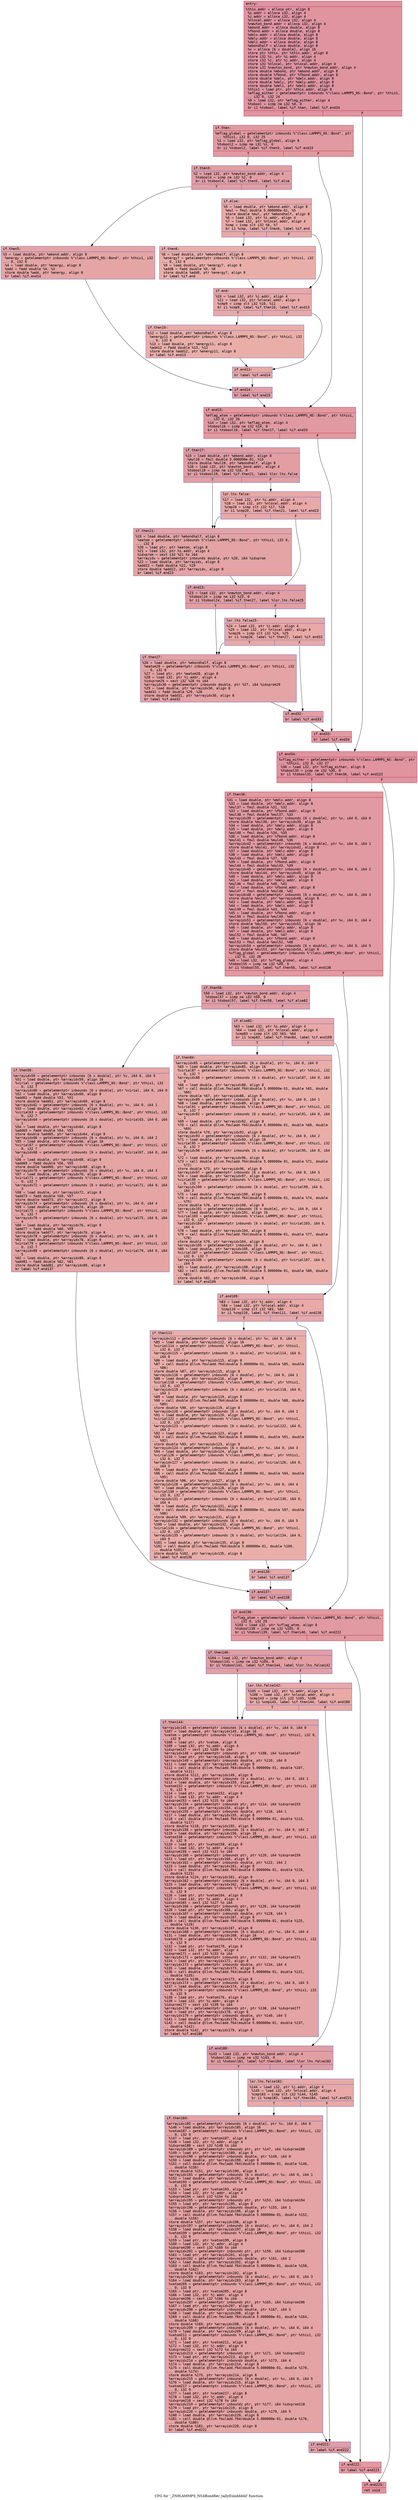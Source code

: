 digraph "CFG for '_ZN9LAMMPS_NS4Bond8ev_tallyEiiiiddddd' function" {
	label="CFG for '_ZN9LAMMPS_NS4Bond8ev_tallyEiiiiddddd' function";

	Node0x55ba6328a9c0 [shape=record,color="#b70d28ff", style=filled, fillcolor="#b70d2870" fontname="Courier",label="{entry:\l|  %this.addr = alloca ptr, align 8\l  %i.addr = alloca i32, align 4\l  %j.addr = alloca i32, align 4\l  %nlocal.addr = alloca i32, align 4\l  %newton_bond.addr = alloca i32, align 4\l  %ebond.addr = alloca double, align 8\l  %fbond.addr = alloca double, align 8\l  %delx.addr = alloca double, align 8\l  %dely.addr = alloca double, align 8\l  %delz.addr = alloca double, align 8\l  %ebondhalf = alloca double, align 8\l  %v = alloca [6 x double], align 16\l  store ptr %this, ptr %this.addr, align 8\l  store i32 %i, ptr %i.addr, align 4\l  store i32 %j, ptr %j.addr, align 4\l  store i32 %nlocal, ptr %nlocal.addr, align 4\l  store i32 %newton_bond, ptr %newton_bond.addr, align 4\l  store double %ebond, ptr %ebond.addr, align 8\l  store double %fbond, ptr %fbond.addr, align 8\l  store double %delx, ptr %delx.addr, align 8\l  store double %dely, ptr %dely.addr, align 8\l  store double %delz, ptr %delz.addr, align 8\l  %this1 = load ptr, ptr %this.addr, align 8\l  %eflag_either = getelementptr inbounds %\"class.LAMMPS_NS::Bond\", ptr %this1,\l... i32 0, i32 24\l  %0 = load i32, ptr %eflag_either, align 4\l  %tobool = icmp ne i32 %0, 0\l  br i1 %tobool, label %if.then, label %if.end34\l|{<s0>T|<s1>F}}"];
	Node0x55ba6328a9c0:s0 -> Node0x55ba6328bf80[tooltip="entry -> if.then\nProbability 62.50%" ];
	Node0x55ba6328a9c0:s1 -> Node0x55ba6328bff0[tooltip="entry -> if.end34\nProbability 37.50%" ];
	Node0x55ba6328bf80 [shape=record,color="#b70d28ff", style=filled, fillcolor="#bb1b2c70" fontname="Courier",label="{if.then:\l|  %eflag_global = getelementptr inbounds %\"class.LAMMPS_NS::Bond\", ptr\l... %this1, i32 0, i32 25\l  %1 = load i32, ptr %eflag_global, align 8\l  %tobool2 = icmp ne i32 %1, 0\l  br i1 %tobool2, label %if.then3, label %if.end15\l|{<s0>T|<s1>F}}"];
	Node0x55ba6328bf80:s0 -> Node0x55ba6328c250[tooltip="if.then -> if.then3\nProbability 62.50%" ];
	Node0x55ba6328bf80:s1 -> Node0x55ba6328c2d0[tooltip="if.then -> if.end15\nProbability 37.50%" ];
	Node0x55ba6328c250 [shape=record,color="#3d50c3ff", style=filled, fillcolor="#be242e70" fontname="Courier",label="{if.then3:\l|  %2 = load i32, ptr %newton_bond.addr, align 4\l  %tobool4 = icmp ne i32 %2, 0\l  br i1 %tobool4, label %if.then5, label %if.else\l|{<s0>T|<s1>F}}"];
	Node0x55ba6328c250:s0 -> Node0x55ba6328c590[tooltip="if.then3 -> if.then5\nProbability 62.50%" ];
	Node0x55ba6328c250:s1 -> Node0x55ba6328c5e0[tooltip="if.then3 -> if.else\nProbability 37.50%" ];
	Node0x55ba6328c590 [shape=record,color="#3d50c3ff", style=filled, fillcolor="#c5333470" fontname="Courier",label="{if.then5:\l|  %3 = load double, ptr %ebond.addr, align 8\l  %energy = getelementptr inbounds %\"class.LAMMPS_NS::Bond\", ptr %this1, i32\l... 0, i32 6\l  %4 = load double, ptr %energy, align 8\l  %add = fadd double %4, %3\l  store double %add, ptr %energy, align 8\l  br label %if.end14\l}"];
	Node0x55ba6328c590 -> Node0x55ba6328ca30[tooltip="if.then5 -> if.end14\nProbability 100.00%" ];
	Node0x55ba6328c5e0 [shape=record,color="#3d50c3ff", style=filled, fillcolor="#ca3b3770" fontname="Courier",label="{if.else:\l|  %5 = load double, ptr %ebond.addr, align 8\l  %mul = fmul double 5.000000e-01, %5\l  store double %mul, ptr %ebondhalf, align 8\l  %6 = load i32, ptr %i.addr, align 4\l  %7 = load i32, ptr %nlocal.addr, align 4\l  %cmp = icmp slt i32 %6, %7\l  br i1 %cmp, label %if.then6, label %if.end\l|{<s0>T|<s1>F}}"];
	Node0x55ba6328c5e0:s0 -> Node0x55ba6328ce70[tooltip="if.else -> if.then6\nProbability 50.00%" ];
	Node0x55ba6328c5e0:s1 -> Node0x55ba6328cef0[tooltip="if.else -> if.end\nProbability 50.00%" ];
	Node0x55ba6328ce70 [shape=record,color="#3d50c3ff", style=filled, fillcolor="#d0473d70" fontname="Courier",label="{if.then6:\l|  %8 = load double, ptr %ebondhalf, align 8\l  %energy7 = getelementptr inbounds %\"class.LAMMPS_NS::Bond\", ptr %this1, i32\l... 0, i32 6\l  %9 = load double, ptr %energy7, align 8\l  %add8 = fadd double %9, %8\l  store double %add8, ptr %energy7, align 8\l  br label %if.end\l}"];
	Node0x55ba6328ce70 -> Node0x55ba6328cef0[tooltip="if.then6 -> if.end\nProbability 100.00%" ];
	Node0x55ba6328cef0 [shape=record,color="#3d50c3ff", style=filled, fillcolor="#ca3b3770" fontname="Courier",label="{if.end:\l|  %10 = load i32, ptr %j.addr, align 4\l  %11 = load i32, ptr %nlocal.addr, align 4\l  %cmp9 = icmp slt i32 %10, %11\l  br i1 %cmp9, label %if.then10, label %if.end13\l|{<s0>T|<s1>F}}"];
	Node0x55ba6328cef0:s0 -> Node0x55ba6328d5c0[tooltip="if.end -> if.then10\nProbability 50.00%" ];
	Node0x55ba6328cef0:s1 -> Node0x55ba6328d640[tooltip="if.end -> if.end13\nProbability 50.00%" ];
	Node0x55ba6328d5c0 [shape=record,color="#3d50c3ff", style=filled, fillcolor="#d0473d70" fontname="Courier",label="{if.then10:\l|  %12 = load double, ptr %ebondhalf, align 8\l  %energy11 = getelementptr inbounds %\"class.LAMMPS_NS::Bond\", ptr %this1, i32\l... 0, i32 6\l  %13 = load double, ptr %energy11, align 8\l  %add12 = fadd double %13, %12\l  store double %add12, ptr %energy11, align 8\l  br label %if.end13\l}"];
	Node0x55ba6328d5c0 -> Node0x55ba6328d640[tooltip="if.then10 -> if.end13\nProbability 100.00%" ];
	Node0x55ba6328d640 [shape=record,color="#3d50c3ff", style=filled, fillcolor="#ca3b3770" fontname="Courier",label="{if.end13:\l|  br label %if.end14\l}"];
	Node0x55ba6328d640 -> Node0x55ba6328ca30[tooltip="if.end13 -> if.end14\nProbability 100.00%" ];
	Node0x55ba6328ca30 [shape=record,color="#3d50c3ff", style=filled, fillcolor="#be242e70" fontname="Courier",label="{if.end14:\l|  br label %if.end15\l}"];
	Node0x55ba6328ca30 -> Node0x55ba6328c2d0[tooltip="if.end14 -> if.end15\nProbability 100.00%" ];
	Node0x55ba6328c2d0 [shape=record,color="#b70d28ff", style=filled, fillcolor="#bb1b2c70" fontname="Courier",label="{if.end15:\l|  %eflag_atom = getelementptr inbounds %\"class.LAMMPS_NS::Bond\", ptr %this1,\l... i32 0, i32 26\l  %14 = load i32, ptr %eflag_atom, align 4\l  %tobool16 = icmp ne i32 %14, 0\l  br i1 %tobool16, label %if.then17, label %if.end33\l|{<s0>T|<s1>F}}"];
	Node0x55ba6328c2d0:s0 -> Node0x55ba6328e450[tooltip="if.end15 -> if.then17\nProbability 62.50%" ];
	Node0x55ba6328c2d0:s1 -> Node0x55ba6328e4d0[tooltip="if.end15 -> if.end33\nProbability 37.50%" ];
	Node0x55ba6328e450 [shape=record,color="#3d50c3ff", style=filled, fillcolor="#be242e70" fontname="Courier",label="{if.then17:\l|  %15 = load double, ptr %ebond.addr, align 8\l  %mul18 = fmul double 5.000000e-01, %15\l  store double %mul18, ptr %ebondhalf, align 8\l  %16 = load i32, ptr %newton_bond.addr, align 4\l  %tobool19 = icmp ne i32 %16, 0\l  br i1 %tobool19, label %if.then21, label %lor.lhs.false\l|{<s0>T|<s1>F}}"];
	Node0x55ba6328e450:s0 -> Node0x55ba6328e940[tooltip="if.then17 -> if.then21\nProbability 62.50%" ];
	Node0x55ba6328e450:s1 -> Node0x55ba6328e990[tooltip="if.then17 -> lor.lhs.false\nProbability 37.50%" ];
	Node0x55ba6328e990 [shape=record,color="#3d50c3ff", style=filled, fillcolor="#ca3b3770" fontname="Courier",label="{lor.lhs.false:\l|  %17 = load i32, ptr %i.addr, align 4\l  %18 = load i32, ptr %nlocal.addr, align 4\l  %cmp20 = icmp slt i32 %17, %18\l  br i1 %cmp20, label %if.then21, label %if.end23\l|{<s0>T|<s1>F}}"];
	Node0x55ba6328e990:s0 -> Node0x55ba6328e940[tooltip="lor.lhs.false -> if.then21\nProbability 50.00%" ];
	Node0x55ba6328e990:s1 -> Node0x55ba6328ec70[tooltip="lor.lhs.false -> if.end23\nProbability 50.00%" ];
	Node0x55ba6328e940 [shape=record,color="#3d50c3ff", style=filled, fillcolor="#c32e3170" fontname="Courier",label="{if.then21:\l|  %19 = load double, ptr %ebondhalf, align 8\l  %eatom = getelementptr inbounds %\"class.LAMMPS_NS::Bond\", ptr %this1, i32 0,\l... i32 8\l  %20 = load ptr, ptr %eatom, align 8\l  %21 = load i32, ptr %i.addr, align 4\l  %idxprom = sext i32 %21 to i64\l  %arrayidx = getelementptr inbounds double, ptr %20, i64 %idxprom\l  %22 = load double, ptr %arrayidx, align 8\l  %add22 = fadd double %22, %19\l  store double %add22, ptr %arrayidx, align 8\l  br label %if.end23\l}"];
	Node0x55ba6328e940 -> Node0x55ba6328ec70[tooltip="if.then21 -> if.end23\nProbability 100.00%" ];
	Node0x55ba6328ec70 [shape=record,color="#3d50c3ff", style=filled, fillcolor="#be242e70" fontname="Courier",label="{if.end23:\l|  %23 = load i32, ptr %newton_bond.addr, align 4\l  %tobool24 = icmp ne i32 %23, 0\l  br i1 %tobool24, label %if.then27, label %lor.lhs.false25\l|{<s0>T|<s1>F}}"];
	Node0x55ba6328ec70:s0 -> Node0x55ba6328f510[tooltip="if.end23 -> if.then27\nProbability 62.50%" ];
	Node0x55ba6328ec70:s1 -> Node0x55ba6328f560[tooltip="if.end23 -> lor.lhs.false25\nProbability 37.50%" ];
	Node0x55ba6328f560 [shape=record,color="#3d50c3ff", style=filled, fillcolor="#ca3b3770" fontname="Courier",label="{lor.lhs.false25:\l|  %24 = load i32, ptr %j.addr, align 4\l  %25 = load i32, ptr %nlocal.addr, align 4\l  %cmp26 = icmp slt i32 %24, %25\l  br i1 %cmp26, label %if.then27, label %if.end32\l|{<s0>T|<s1>F}}"];
	Node0x55ba6328f560:s0 -> Node0x55ba6328f510[tooltip="lor.lhs.false25 -> if.then27\nProbability 50.00%" ];
	Node0x55ba6328f560:s1 -> Node0x55ba6328f870[tooltip="lor.lhs.false25 -> if.end32\nProbability 50.00%" ];
	Node0x55ba6328f510 [shape=record,color="#3d50c3ff", style=filled, fillcolor="#c32e3170" fontname="Courier",label="{if.then27:\l|  %26 = load double, ptr %ebondhalf, align 8\l  %eatom28 = getelementptr inbounds %\"class.LAMMPS_NS::Bond\", ptr %this1, i32\l... 0, i32 8\l  %27 = load ptr, ptr %eatom28, align 8\l  %28 = load i32, ptr %j.addr, align 4\l  %idxprom29 = sext i32 %28 to i64\l  %arrayidx30 = getelementptr inbounds double, ptr %27, i64 %idxprom29\l  %29 = load double, ptr %arrayidx30, align 8\l  %add31 = fadd double %29, %26\l  store double %add31, ptr %arrayidx30, align 8\l  br label %if.end32\l}"];
	Node0x55ba6328f510 -> Node0x55ba6328f870[tooltip="if.then27 -> if.end32\nProbability 100.00%" ];
	Node0x55ba6328f870 [shape=record,color="#3d50c3ff", style=filled, fillcolor="#be242e70" fontname="Courier",label="{if.end32:\l|  br label %if.end33\l}"];
	Node0x55ba6328f870 -> Node0x55ba6328e4d0[tooltip="if.end32 -> if.end33\nProbability 100.00%" ];
	Node0x55ba6328e4d0 [shape=record,color="#b70d28ff", style=filled, fillcolor="#bb1b2c70" fontname="Courier",label="{if.end33:\l|  br label %if.end34\l}"];
	Node0x55ba6328e4d0 -> Node0x55ba6328bff0[tooltip="if.end33 -> if.end34\nProbability 100.00%" ];
	Node0x55ba6328bff0 [shape=record,color="#b70d28ff", style=filled, fillcolor="#b70d2870" fontname="Courier",label="{if.end34:\l|  %vflag_either = getelementptr inbounds %\"class.LAMMPS_NS::Bond\", ptr\l... %this1, i32 0, i32 27\l  %30 = load i32, ptr %vflag_either, align 8\l  %tobool35 = icmp ne i32 %30, 0\l  br i1 %tobool35, label %if.then36, label %if.end223\l|{<s0>T|<s1>F}}"];
	Node0x55ba6328bff0:s0 -> Node0x55ba63290290[tooltip="if.end34 -> if.then36\nProbability 62.50%" ];
	Node0x55ba6328bff0:s1 -> Node0x55ba63290310[tooltip="if.end34 -> if.end223\nProbability 37.50%" ];
	Node0x55ba63290290 [shape=record,color="#b70d28ff", style=filled, fillcolor="#bb1b2c70" fontname="Courier",label="{if.then36:\l|  %31 = load double, ptr %delx.addr, align 8\l  %32 = load double, ptr %delx.addr, align 8\l  %mul37 = fmul double %31, %32\l  %33 = load double, ptr %fbond.addr, align 8\l  %mul38 = fmul double %mul37, %33\l  %arrayidx39 = getelementptr inbounds [6 x double], ptr %v, i64 0, i64 0\l  store double %mul38, ptr %arrayidx39, align 16\l  %34 = load double, ptr %dely.addr, align 8\l  %35 = load double, ptr %dely.addr, align 8\l  %mul40 = fmul double %34, %35\l  %36 = load double, ptr %fbond.addr, align 8\l  %mul41 = fmul double %mul40, %36\l  %arrayidx42 = getelementptr inbounds [6 x double], ptr %v, i64 0, i64 1\l  store double %mul41, ptr %arrayidx42, align 8\l  %37 = load double, ptr %delz.addr, align 8\l  %38 = load double, ptr %delz.addr, align 8\l  %mul43 = fmul double %37, %38\l  %39 = load double, ptr %fbond.addr, align 8\l  %mul44 = fmul double %mul43, %39\l  %arrayidx45 = getelementptr inbounds [6 x double], ptr %v, i64 0, i64 2\l  store double %mul44, ptr %arrayidx45, align 16\l  %40 = load double, ptr %delx.addr, align 8\l  %41 = load double, ptr %dely.addr, align 8\l  %mul46 = fmul double %40, %41\l  %42 = load double, ptr %fbond.addr, align 8\l  %mul47 = fmul double %mul46, %42\l  %arrayidx48 = getelementptr inbounds [6 x double], ptr %v, i64 0, i64 3\l  store double %mul47, ptr %arrayidx48, align 8\l  %43 = load double, ptr %delx.addr, align 8\l  %44 = load double, ptr %delz.addr, align 8\l  %mul49 = fmul double %43, %44\l  %45 = load double, ptr %fbond.addr, align 8\l  %mul50 = fmul double %mul49, %45\l  %arrayidx51 = getelementptr inbounds [6 x double], ptr %v, i64 0, i64 4\l  store double %mul50, ptr %arrayidx51, align 16\l  %46 = load double, ptr %dely.addr, align 8\l  %47 = load double, ptr %delz.addr, align 8\l  %mul52 = fmul double %46, %47\l  %48 = load double, ptr %fbond.addr, align 8\l  %mul53 = fmul double %mul52, %48\l  %arrayidx54 = getelementptr inbounds [6 x double], ptr %v, i64 0, i64 5\l  store double %mul53, ptr %arrayidx54, align 8\l  %vflag_global = getelementptr inbounds %\"class.LAMMPS_NS::Bond\", ptr %this1,\l... i32 0, i32 28\l  %49 = load i32, ptr %vflag_global, align 4\l  %tobool55 = icmp ne i32 %49, 0\l  br i1 %tobool55, label %if.then56, label %if.end138\l|{<s0>T|<s1>F}}"];
	Node0x55ba63290290:s0 -> Node0x55ba63292920[tooltip="if.then36 -> if.then56\nProbability 62.50%" ];
	Node0x55ba63290290:s1 -> Node0x55ba6328da10[tooltip="if.then36 -> if.end138\nProbability 37.50%" ];
	Node0x55ba63292920 [shape=record,color="#3d50c3ff", style=filled, fillcolor="#be242e70" fontname="Courier",label="{if.then56:\l|  %50 = load i32, ptr %newton_bond.addr, align 4\l  %tobool57 = icmp ne i32 %50, 0\l  br i1 %tobool57, label %if.then58, label %if.else82\l|{<s0>T|<s1>F}}"];
	Node0x55ba63292920:s0 -> Node0x55ba6328dcb0[tooltip="if.then56 -> if.then58\nProbability 62.50%" ];
	Node0x55ba63292920:s1 -> Node0x55ba6328dd00[tooltip="if.then56 -> if.else82\nProbability 37.50%" ];
	Node0x55ba6328dcb0 [shape=record,color="#3d50c3ff", style=filled, fillcolor="#c5333470" fontname="Courier",label="{if.then58:\l|  %arrayidx59 = getelementptr inbounds [6 x double], ptr %v, i64 0, i64 0\l  %51 = load double, ptr %arrayidx59, align 16\l  %virial = getelementptr inbounds %\"class.LAMMPS_NS::Bond\", ptr %this1, i32\l... 0, i32 7\l  %arrayidx60 = getelementptr inbounds [6 x double], ptr %virial, i64 0, i64 0\l  %52 = load double, ptr %arrayidx60, align 8\l  %add61 = fadd double %52, %51\l  store double %add61, ptr %arrayidx60, align 8\l  %arrayidx62 = getelementptr inbounds [6 x double], ptr %v, i64 0, i64 1\l  %53 = load double, ptr %arrayidx62, align 8\l  %virial63 = getelementptr inbounds %\"class.LAMMPS_NS::Bond\", ptr %this1, i32\l... 0, i32 7\l  %arrayidx64 = getelementptr inbounds [6 x double], ptr %virial63, i64 0, i64\l... 1\l  %54 = load double, ptr %arrayidx64, align 8\l  %add65 = fadd double %54, %53\l  store double %add65, ptr %arrayidx64, align 8\l  %arrayidx66 = getelementptr inbounds [6 x double], ptr %v, i64 0, i64 2\l  %55 = load double, ptr %arrayidx66, align 16\l  %virial67 = getelementptr inbounds %\"class.LAMMPS_NS::Bond\", ptr %this1, i32\l... 0, i32 7\l  %arrayidx68 = getelementptr inbounds [6 x double], ptr %virial67, i64 0, i64\l... 2\l  %56 = load double, ptr %arrayidx68, align 8\l  %add69 = fadd double %56, %55\l  store double %add69, ptr %arrayidx68, align 8\l  %arrayidx70 = getelementptr inbounds [6 x double], ptr %v, i64 0, i64 3\l  %57 = load double, ptr %arrayidx70, align 8\l  %virial71 = getelementptr inbounds %\"class.LAMMPS_NS::Bond\", ptr %this1, i32\l... 0, i32 7\l  %arrayidx72 = getelementptr inbounds [6 x double], ptr %virial71, i64 0, i64\l... 3\l  %58 = load double, ptr %arrayidx72, align 8\l  %add73 = fadd double %58, %57\l  store double %add73, ptr %arrayidx72, align 8\l  %arrayidx74 = getelementptr inbounds [6 x double], ptr %v, i64 0, i64 4\l  %59 = load double, ptr %arrayidx74, align 16\l  %virial75 = getelementptr inbounds %\"class.LAMMPS_NS::Bond\", ptr %this1, i32\l... 0, i32 7\l  %arrayidx76 = getelementptr inbounds [6 x double], ptr %virial75, i64 0, i64\l... 4\l  %60 = load double, ptr %arrayidx76, align 8\l  %add77 = fadd double %60, %59\l  store double %add77, ptr %arrayidx76, align 8\l  %arrayidx78 = getelementptr inbounds [6 x double], ptr %v, i64 0, i64 5\l  %61 = load double, ptr %arrayidx78, align 8\l  %virial79 = getelementptr inbounds %\"class.LAMMPS_NS::Bond\", ptr %this1, i32\l... 0, i32 7\l  %arrayidx80 = getelementptr inbounds [6 x double], ptr %virial79, i64 0, i64\l... 5\l  %62 = load double, ptr %arrayidx80, align 8\l  %add81 = fadd double %62, %61\l  store double %add81, ptr %arrayidx80, align 8\l  br label %if.end137\l}"];
	Node0x55ba6328dcb0 -> Node0x55ba63295270[tooltip="if.then58 -> if.end137\nProbability 100.00%" ];
	Node0x55ba6328dd00 [shape=record,color="#3d50c3ff", style=filled, fillcolor="#ca3b3770" fontname="Courier",label="{if.else82:\l|  %63 = load i32, ptr %i.addr, align 4\l  %64 = load i32, ptr %nlocal.addr, align 4\l  %cmp83 = icmp slt i32 %63, %64\l  br i1 %cmp83, label %if.then84, label %if.end109\l|{<s0>T|<s1>F}}"];
	Node0x55ba6328dd00:s0 -> Node0x55ba63295510[tooltip="if.else82 -> if.then84\nProbability 50.00%" ];
	Node0x55ba6328dd00:s1 -> Node0x55ba63295590[tooltip="if.else82 -> if.end109\nProbability 50.00%" ];
	Node0x55ba63295510 [shape=record,color="#3d50c3ff", style=filled, fillcolor="#d0473d70" fontname="Courier",label="{if.then84:\l|  %arrayidx85 = getelementptr inbounds [6 x double], ptr %v, i64 0, i64 0\l  %65 = load double, ptr %arrayidx85, align 16\l  %virial87 = getelementptr inbounds %\"class.LAMMPS_NS::Bond\", ptr %this1, i32\l... 0, i32 7\l  %arrayidx88 = getelementptr inbounds [6 x double], ptr %virial87, i64 0, i64\l... 0\l  %66 = load double, ptr %arrayidx88, align 8\l  %67 = call double @llvm.fmuladd.f64(double 5.000000e-01, double %65, double\l... %66)\l  store double %67, ptr %arrayidx88, align 8\l  %arrayidx89 = getelementptr inbounds [6 x double], ptr %v, i64 0, i64 1\l  %68 = load double, ptr %arrayidx89, align 8\l  %virial91 = getelementptr inbounds %\"class.LAMMPS_NS::Bond\", ptr %this1, i32\l... 0, i32 7\l  %arrayidx92 = getelementptr inbounds [6 x double], ptr %virial91, i64 0, i64\l... 1\l  %69 = load double, ptr %arrayidx92, align 8\l  %70 = call double @llvm.fmuladd.f64(double 5.000000e-01, double %68, double\l... %69)\l  store double %70, ptr %arrayidx92, align 8\l  %arrayidx93 = getelementptr inbounds [6 x double], ptr %v, i64 0, i64 2\l  %71 = load double, ptr %arrayidx93, align 16\l  %virial95 = getelementptr inbounds %\"class.LAMMPS_NS::Bond\", ptr %this1, i32\l... 0, i32 7\l  %arrayidx96 = getelementptr inbounds [6 x double], ptr %virial95, i64 0, i64\l... 2\l  %72 = load double, ptr %arrayidx96, align 8\l  %73 = call double @llvm.fmuladd.f64(double 5.000000e-01, double %71, double\l... %72)\l  store double %73, ptr %arrayidx96, align 8\l  %arrayidx97 = getelementptr inbounds [6 x double], ptr %v, i64 0, i64 3\l  %74 = load double, ptr %arrayidx97, align 8\l  %virial99 = getelementptr inbounds %\"class.LAMMPS_NS::Bond\", ptr %this1, i32\l... 0, i32 7\l  %arrayidx100 = getelementptr inbounds [6 x double], ptr %virial99, i64 0,\l... i64 3\l  %75 = load double, ptr %arrayidx100, align 8\l  %76 = call double @llvm.fmuladd.f64(double 5.000000e-01, double %74, double\l... %75)\l  store double %76, ptr %arrayidx100, align 8\l  %arrayidx101 = getelementptr inbounds [6 x double], ptr %v, i64 0, i64 4\l  %77 = load double, ptr %arrayidx101, align 16\l  %virial103 = getelementptr inbounds %\"class.LAMMPS_NS::Bond\", ptr %this1,\l... i32 0, i32 7\l  %arrayidx104 = getelementptr inbounds [6 x double], ptr %virial103, i64 0,\l... i64 4\l  %78 = load double, ptr %arrayidx104, align 8\l  %79 = call double @llvm.fmuladd.f64(double 5.000000e-01, double %77, double\l... %78)\l  store double %79, ptr %arrayidx104, align 8\l  %arrayidx105 = getelementptr inbounds [6 x double], ptr %v, i64 0, i64 5\l  %80 = load double, ptr %arrayidx105, align 8\l  %virial107 = getelementptr inbounds %\"class.LAMMPS_NS::Bond\", ptr %this1,\l... i32 0, i32 7\l  %arrayidx108 = getelementptr inbounds [6 x double], ptr %virial107, i64 0,\l... i64 5\l  %81 = load double, ptr %arrayidx108, align 8\l  %82 = call double @llvm.fmuladd.f64(double 5.000000e-01, double %80, double\l... %81)\l  store double %82, ptr %arrayidx108, align 8\l  br label %if.end109\l}"];
	Node0x55ba63295510 -> Node0x55ba63295590[tooltip="if.then84 -> if.end109\nProbability 100.00%" ];
	Node0x55ba63295590 [shape=record,color="#3d50c3ff", style=filled, fillcolor="#ca3b3770" fontname="Courier",label="{if.end109:\l|  %83 = load i32, ptr %j.addr, align 4\l  %84 = load i32, ptr %nlocal.addr, align 4\l  %cmp110 = icmp slt i32 %83, %84\l  br i1 %cmp110, label %if.then111, label %if.end136\l|{<s0>T|<s1>F}}"];
	Node0x55ba63295590:s0 -> Node0x55ba63297680[tooltip="if.end109 -> if.then111\nProbability 50.00%" ];
	Node0x55ba63295590:s1 -> Node0x55ba632976d0[tooltip="if.end109 -> if.end136\nProbability 50.00%" ];
	Node0x55ba63297680 [shape=record,color="#3d50c3ff", style=filled, fillcolor="#d0473d70" fontname="Courier",label="{if.then111:\l|  %arrayidx112 = getelementptr inbounds [6 x double], ptr %v, i64 0, i64 0\l  %85 = load double, ptr %arrayidx112, align 16\l  %virial114 = getelementptr inbounds %\"class.LAMMPS_NS::Bond\", ptr %this1,\l... i32 0, i32 7\l  %arrayidx115 = getelementptr inbounds [6 x double], ptr %virial114, i64 0,\l... i64 0\l  %86 = load double, ptr %arrayidx115, align 8\l  %87 = call double @llvm.fmuladd.f64(double 5.000000e-01, double %85, double\l... %86)\l  store double %87, ptr %arrayidx115, align 8\l  %arrayidx116 = getelementptr inbounds [6 x double], ptr %v, i64 0, i64 1\l  %88 = load double, ptr %arrayidx116, align 8\l  %virial118 = getelementptr inbounds %\"class.LAMMPS_NS::Bond\", ptr %this1,\l... i32 0, i32 7\l  %arrayidx119 = getelementptr inbounds [6 x double], ptr %virial118, i64 0,\l... i64 1\l  %89 = load double, ptr %arrayidx119, align 8\l  %90 = call double @llvm.fmuladd.f64(double 5.000000e-01, double %88, double\l... %89)\l  store double %90, ptr %arrayidx119, align 8\l  %arrayidx120 = getelementptr inbounds [6 x double], ptr %v, i64 0, i64 2\l  %91 = load double, ptr %arrayidx120, align 16\l  %virial122 = getelementptr inbounds %\"class.LAMMPS_NS::Bond\", ptr %this1,\l... i32 0, i32 7\l  %arrayidx123 = getelementptr inbounds [6 x double], ptr %virial122, i64 0,\l... i64 2\l  %92 = load double, ptr %arrayidx123, align 8\l  %93 = call double @llvm.fmuladd.f64(double 5.000000e-01, double %91, double\l... %92)\l  store double %93, ptr %arrayidx123, align 8\l  %arrayidx124 = getelementptr inbounds [6 x double], ptr %v, i64 0, i64 3\l  %94 = load double, ptr %arrayidx124, align 8\l  %virial126 = getelementptr inbounds %\"class.LAMMPS_NS::Bond\", ptr %this1,\l... i32 0, i32 7\l  %arrayidx127 = getelementptr inbounds [6 x double], ptr %virial126, i64 0,\l... i64 3\l  %95 = load double, ptr %arrayidx127, align 8\l  %96 = call double @llvm.fmuladd.f64(double 5.000000e-01, double %94, double\l... %95)\l  store double %96, ptr %arrayidx127, align 8\l  %arrayidx128 = getelementptr inbounds [6 x double], ptr %v, i64 0, i64 4\l  %97 = load double, ptr %arrayidx128, align 16\l  %virial130 = getelementptr inbounds %\"class.LAMMPS_NS::Bond\", ptr %this1,\l... i32 0, i32 7\l  %arrayidx131 = getelementptr inbounds [6 x double], ptr %virial130, i64 0,\l... i64 4\l  %98 = load double, ptr %arrayidx131, align 8\l  %99 = call double @llvm.fmuladd.f64(double 5.000000e-01, double %97, double\l... %98)\l  store double %99, ptr %arrayidx131, align 8\l  %arrayidx132 = getelementptr inbounds [6 x double], ptr %v, i64 0, i64 5\l  %100 = load double, ptr %arrayidx132, align 8\l  %virial134 = getelementptr inbounds %\"class.LAMMPS_NS::Bond\", ptr %this1,\l... i32 0, i32 7\l  %arrayidx135 = getelementptr inbounds [6 x double], ptr %virial134, i64 0,\l... i64 5\l  %101 = load double, ptr %arrayidx135, align 8\l  %102 = call double @llvm.fmuladd.f64(double 5.000000e-01, double %100,\l... double %101)\l  store double %102, ptr %arrayidx135, align 8\l  br label %if.end136\l}"];
	Node0x55ba63297680 -> Node0x55ba632976d0[tooltip="if.then111 -> if.end136\nProbability 100.00%" ];
	Node0x55ba632976d0 [shape=record,color="#3d50c3ff", style=filled, fillcolor="#ca3b3770" fontname="Courier",label="{if.end136:\l|  br label %if.end137\l}"];
	Node0x55ba632976d0 -> Node0x55ba63295270[tooltip="if.end136 -> if.end137\nProbability 100.00%" ];
	Node0x55ba63295270 [shape=record,color="#3d50c3ff", style=filled, fillcolor="#be242e70" fontname="Courier",label="{if.end137:\l|  br label %if.end138\l}"];
	Node0x55ba63295270 -> Node0x55ba6328da10[tooltip="if.end137 -> if.end138\nProbability 100.00%" ];
	Node0x55ba6328da10 [shape=record,color="#b70d28ff", style=filled, fillcolor="#bb1b2c70" fontname="Courier",label="{if.end138:\l|  %vflag_atom = getelementptr inbounds %\"class.LAMMPS_NS::Bond\", ptr %this1,\l... i32 0, i32 29\l  %103 = load i32, ptr %vflag_atom, align 8\l  %tobool139 = icmp ne i32 %103, 0\l  br i1 %tobool139, label %if.then140, label %if.end222\l|{<s0>T|<s1>F}}"];
	Node0x55ba6328da10:s0 -> Node0x55ba6329a5a0[tooltip="if.end138 -> if.then140\nProbability 62.50%" ];
	Node0x55ba6328da10:s1 -> Node0x55ba6329a620[tooltip="if.end138 -> if.end222\nProbability 37.50%" ];
	Node0x55ba6329a5a0 [shape=record,color="#3d50c3ff", style=filled, fillcolor="#be242e70" fontname="Courier",label="{if.then140:\l|  %104 = load i32, ptr %newton_bond.addr, align 4\l  %tobool141 = icmp ne i32 %104, 0\l  br i1 %tobool141, label %if.then144, label %lor.lhs.false142\l|{<s0>T|<s1>F}}"];
	Node0x55ba6329a5a0:s0 -> Node0x55ba6329a8c0[tooltip="if.then140 -> if.then144\nProbability 62.50%" ];
	Node0x55ba6329a5a0:s1 -> Node0x55ba6329a940[tooltip="if.then140 -> lor.lhs.false142\nProbability 37.50%" ];
	Node0x55ba6329a940 [shape=record,color="#3d50c3ff", style=filled, fillcolor="#ca3b3770" fontname="Courier",label="{lor.lhs.false142:\l|  %105 = load i32, ptr %i.addr, align 4\l  %106 = load i32, ptr %nlocal.addr, align 4\l  %cmp143 = icmp slt i32 %105, %106\l  br i1 %cmp143, label %if.then144, label %if.end180\l|{<s0>T|<s1>F}}"];
	Node0x55ba6329a940:s0 -> Node0x55ba6329a8c0[tooltip="lor.lhs.false142 -> if.then144\nProbability 50.00%" ];
	Node0x55ba6329a940:s1 -> Node0x55ba6329ac30[tooltip="lor.lhs.false142 -> if.end180\nProbability 50.00%" ];
	Node0x55ba6329a8c0 [shape=record,color="#3d50c3ff", style=filled, fillcolor="#c32e3170" fontname="Courier",label="{if.then144:\l|  %arrayidx145 = getelementptr inbounds [6 x double], ptr %v, i64 0, i64 0\l  %107 = load double, ptr %arrayidx145, align 16\l  %vatom = getelementptr inbounds %\"class.LAMMPS_NS::Bond\", ptr %this1, i32 0,\l... i32 9\l  %108 = load ptr, ptr %vatom, align 8\l  %109 = load i32, ptr %i.addr, align 4\l  %idxprom147 = sext i32 %109 to i64\l  %arrayidx148 = getelementptr inbounds ptr, ptr %108, i64 %idxprom147\l  %110 = load ptr, ptr %arrayidx148, align 8\l  %arrayidx149 = getelementptr inbounds double, ptr %110, i64 0\l  %111 = load double, ptr %arrayidx149, align 8\l  %112 = call double @llvm.fmuladd.f64(double 5.000000e-01, double %107,\l... double %111)\l  store double %112, ptr %arrayidx149, align 8\l  %arrayidx150 = getelementptr inbounds [6 x double], ptr %v, i64 0, i64 1\l  %113 = load double, ptr %arrayidx150, align 8\l  %vatom152 = getelementptr inbounds %\"class.LAMMPS_NS::Bond\", ptr %this1, i32\l... 0, i32 9\l  %114 = load ptr, ptr %vatom152, align 8\l  %115 = load i32, ptr %i.addr, align 4\l  %idxprom153 = sext i32 %115 to i64\l  %arrayidx154 = getelementptr inbounds ptr, ptr %114, i64 %idxprom153\l  %116 = load ptr, ptr %arrayidx154, align 8\l  %arrayidx155 = getelementptr inbounds double, ptr %116, i64 1\l  %117 = load double, ptr %arrayidx155, align 8\l  %118 = call double @llvm.fmuladd.f64(double 5.000000e-01, double %113,\l... double %117)\l  store double %118, ptr %arrayidx155, align 8\l  %arrayidx156 = getelementptr inbounds [6 x double], ptr %v, i64 0, i64 2\l  %119 = load double, ptr %arrayidx156, align 16\l  %vatom158 = getelementptr inbounds %\"class.LAMMPS_NS::Bond\", ptr %this1, i32\l... 0, i32 9\l  %120 = load ptr, ptr %vatom158, align 8\l  %121 = load i32, ptr %i.addr, align 4\l  %idxprom159 = sext i32 %121 to i64\l  %arrayidx160 = getelementptr inbounds ptr, ptr %120, i64 %idxprom159\l  %122 = load ptr, ptr %arrayidx160, align 8\l  %arrayidx161 = getelementptr inbounds double, ptr %122, i64 2\l  %123 = load double, ptr %arrayidx161, align 8\l  %124 = call double @llvm.fmuladd.f64(double 5.000000e-01, double %119,\l... double %123)\l  store double %124, ptr %arrayidx161, align 8\l  %arrayidx162 = getelementptr inbounds [6 x double], ptr %v, i64 0, i64 3\l  %125 = load double, ptr %arrayidx162, align 8\l  %vatom164 = getelementptr inbounds %\"class.LAMMPS_NS::Bond\", ptr %this1, i32\l... 0, i32 9\l  %126 = load ptr, ptr %vatom164, align 8\l  %127 = load i32, ptr %i.addr, align 4\l  %idxprom165 = sext i32 %127 to i64\l  %arrayidx166 = getelementptr inbounds ptr, ptr %126, i64 %idxprom165\l  %128 = load ptr, ptr %arrayidx166, align 8\l  %arrayidx167 = getelementptr inbounds double, ptr %128, i64 3\l  %129 = load double, ptr %arrayidx167, align 8\l  %130 = call double @llvm.fmuladd.f64(double 5.000000e-01, double %125,\l... double %129)\l  store double %130, ptr %arrayidx167, align 8\l  %arrayidx168 = getelementptr inbounds [6 x double], ptr %v, i64 0, i64 4\l  %131 = load double, ptr %arrayidx168, align 16\l  %vatom170 = getelementptr inbounds %\"class.LAMMPS_NS::Bond\", ptr %this1, i32\l... 0, i32 9\l  %132 = load ptr, ptr %vatom170, align 8\l  %133 = load i32, ptr %i.addr, align 4\l  %idxprom171 = sext i32 %133 to i64\l  %arrayidx172 = getelementptr inbounds ptr, ptr %132, i64 %idxprom171\l  %134 = load ptr, ptr %arrayidx172, align 8\l  %arrayidx173 = getelementptr inbounds double, ptr %134, i64 4\l  %135 = load double, ptr %arrayidx173, align 8\l  %136 = call double @llvm.fmuladd.f64(double 5.000000e-01, double %131,\l... double %135)\l  store double %136, ptr %arrayidx173, align 8\l  %arrayidx174 = getelementptr inbounds [6 x double], ptr %v, i64 0, i64 5\l  %137 = load double, ptr %arrayidx174, align 8\l  %vatom176 = getelementptr inbounds %\"class.LAMMPS_NS::Bond\", ptr %this1, i32\l... 0, i32 9\l  %138 = load ptr, ptr %vatom176, align 8\l  %139 = load i32, ptr %i.addr, align 4\l  %idxprom177 = sext i32 %139 to i64\l  %arrayidx178 = getelementptr inbounds ptr, ptr %138, i64 %idxprom177\l  %140 = load ptr, ptr %arrayidx178, align 8\l  %arrayidx179 = getelementptr inbounds double, ptr %140, i64 5\l  %141 = load double, ptr %arrayidx179, align 8\l  %142 = call double @llvm.fmuladd.f64(double 5.000000e-01, double %137,\l... double %141)\l  store double %142, ptr %arrayidx179, align 8\l  br label %if.end180\l}"];
	Node0x55ba6329a8c0 -> Node0x55ba6329ac30[tooltip="if.then144 -> if.end180\nProbability 100.00%" ];
	Node0x55ba6329ac30 [shape=record,color="#3d50c3ff", style=filled, fillcolor="#be242e70" fontname="Courier",label="{if.end180:\l|  %143 = load i32, ptr %newton_bond.addr, align 4\l  %tobool181 = icmp ne i32 %143, 0\l  br i1 %tobool181, label %if.then184, label %lor.lhs.false182\l|{<s0>T|<s1>F}}"];
	Node0x55ba6329ac30:s0 -> Node0x55ba6329ed90[tooltip="if.end180 -> if.then184\nProbability 62.50%" ];
	Node0x55ba6329ac30:s1 -> Node0x55ba6329ee10[tooltip="if.end180 -> lor.lhs.false182\nProbability 37.50%" ];
	Node0x55ba6329ee10 [shape=record,color="#3d50c3ff", style=filled, fillcolor="#ca3b3770" fontname="Courier",label="{lor.lhs.false182:\l|  %144 = load i32, ptr %j.addr, align 4\l  %145 = load i32, ptr %nlocal.addr, align 4\l  %cmp183 = icmp slt i32 %144, %145\l  br i1 %cmp183, label %if.then184, label %if.end221\l|{<s0>T|<s1>F}}"];
	Node0x55ba6329ee10:s0 -> Node0x55ba6329ed90[tooltip="lor.lhs.false182 -> if.then184\nProbability 50.00%" ];
	Node0x55ba6329ee10:s1 -> Node0x55ba6329f100[tooltip="lor.lhs.false182 -> if.end221\nProbability 50.00%" ];
	Node0x55ba6329ed90 [shape=record,color="#3d50c3ff", style=filled, fillcolor="#c32e3170" fontname="Courier",label="{if.then184:\l|  %arrayidx185 = getelementptr inbounds [6 x double], ptr %v, i64 0, i64 0\l  %146 = load double, ptr %arrayidx185, align 16\l  %vatom187 = getelementptr inbounds %\"class.LAMMPS_NS::Bond\", ptr %this1, i32\l... 0, i32 9\l  %147 = load ptr, ptr %vatom187, align 8\l  %148 = load i32, ptr %j.addr, align 4\l  %idxprom188 = sext i32 %148 to i64\l  %arrayidx189 = getelementptr inbounds ptr, ptr %147, i64 %idxprom188\l  %149 = load ptr, ptr %arrayidx189, align 8\l  %arrayidx190 = getelementptr inbounds double, ptr %149, i64 0\l  %150 = load double, ptr %arrayidx190, align 8\l  %151 = call double @llvm.fmuladd.f64(double 5.000000e-01, double %146,\l... double %150)\l  store double %151, ptr %arrayidx190, align 8\l  %arrayidx191 = getelementptr inbounds [6 x double], ptr %v, i64 0, i64 1\l  %152 = load double, ptr %arrayidx191, align 8\l  %vatom193 = getelementptr inbounds %\"class.LAMMPS_NS::Bond\", ptr %this1, i32\l... 0, i32 9\l  %153 = load ptr, ptr %vatom193, align 8\l  %154 = load i32, ptr %j.addr, align 4\l  %idxprom194 = sext i32 %154 to i64\l  %arrayidx195 = getelementptr inbounds ptr, ptr %153, i64 %idxprom194\l  %155 = load ptr, ptr %arrayidx195, align 8\l  %arrayidx196 = getelementptr inbounds double, ptr %155, i64 1\l  %156 = load double, ptr %arrayidx196, align 8\l  %157 = call double @llvm.fmuladd.f64(double 5.000000e-01, double %152,\l... double %156)\l  store double %157, ptr %arrayidx196, align 8\l  %arrayidx197 = getelementptr inbounds [6 x double], ptr %v, i64 0, i64 2\l  %158 = load double, ptr %arrayidx197, align 16\l  %vatom199 = getelementptr inbounds %\"class.LAMMPS_NS::Bond\", ptr %this1, i32\l... 0, i32 9\l  %159 = load ptr, ptr %vatom199, align 8\l  %160 = load i32, ptr %j.addr, align 4\l  %idxprom200 = sext i32 %160 to i64\l  %arrayidx201 = getelementptr inbounds ptr, ptr %159, i64 %idxprom200\l  %161 = load ptr, ptr %arrayidx201, align 8\l  %arrayidx202 = getelementptr inbounds double, ptr %161, i64 2\l  %162 = load double, ptr %arrayidx202, align 8\l  %163 = call double @llvm.fmuladd.f64(double 5.000000e-01, double %158,\l... double %162)\l  store double %163, ptr %arrayidx202, align 8\l  %arrayidx203 = getelementptr inbounds [6 x double], ptr %v, i64 0, i64 3\l  %164 = load double, ptr %arrayidx203, align 8\l  %vatom205 = getelementptr inbounds %\"class.LAMMPS_NS::Bond\", ptr %this1, i32\l... 0, i32 9\l  %165 = load ptr, ptr %vatom205, align 8\l  %166 = load i32, ptr %j.addr, align 4\l  %idxprom206 = sext i32 %166 to i64\l  %arrayidx207 = getelementptr inbounds ptr, ptr %165, i64 %idxprom206\l  %167 = load ptr, ptr %arrayidx207, align 8\l  %arrayidx208 = getelementptr inbounds double, ptr %167, i64 3\l  %168 = load double, ptr %arrayidx208, align 8\l  %169 = call double @llvm.fmuladd.f64(double 5.000000e-01, double %164,\l... double %168)\l  store double %169, ptr %arrayidx208, align 8\l  %arrayidx209 = getelementptr inbounds [6 x double], ptr %v, i64 0, i64 4\l  %170 = load double, ptr %arrayidx209, align 16\l  %vatom211 = getelementptr inbounds %\"class.LAMMPS_NS::Bond\", ptr %this1, i32\l... 0, i32 9\l  %171 = load ptr, ptr %vatom211, align 8\l  %172 = load i32, ptr %j.addr, align 4\l  %idxprom212 = sext i32 %172 to i64\l  %arrayidx213 = getelementptr inbounds ptr, ptr %171, i64 %idxprom212\l  %173 = load ptr, ptr %arrayidx213, align 8\l  %arrayidx214 = getelementptr inbounds double, ptr %173, i64 4\l  %174 = load double, ptr %arrayidx214, align 8\l  %175 = call double @llvm.fmuladd.f64(double 5.000000e-01, double %170,\l... double %174)\l  store double %175, ptr %arrayidx214, align 8\l  %arrayidx215 = getelementptr inbounds [6 x double], ptr %v, i64 0, i64 5\l  %176 = load double, ptr %arrayidx215, align 8\l  %vatom217 = getelementptr inbounds %\"class.LAMMPS_NS::Bond\", ptr %this1, i32\l... 0, i32 9\l  %177 = load ptr, ptr %vatom217, align 8\l  %178 = load i32, ptr %j.addr, align 4\l  %idxprom218 = sext i32 %178 to i64\l  %arrayidx219 = getelementptr inbounds ptr, ptr %177, i64 %idxprom218\l  %179 = load ptr, ptr %arrayidx219, align 8\l  %arrayidx220 = getelementptr inbounds double, ptr %179, i64 5\l  %180 = load double, ptr %arrayidx220, align 8\l  %181 = call double @llvm.fmuladd.f64(double 5.000000e-01, double %176,\l... double %180)\l  store double %181, ptr %arrayidx220, align 8\l  br label %if.end221\l}"];
	Node0x55ba6329ed90 -> Node0x55ba6329f100[tooltip="if.then184 -> if.end221\nProbability 100.00%" ];
	Node0x55ba6329f100 [shape=record,color="#3d50c3ff", style=filled, fillcolor="#be242e70" fontname="Courier",label="{if.end221:\l|  br label %if.end222\l}"];
	Node0x55ba6329f100 -> Node0x55ba6329a620[tooltip="if.end221 -> if.end222\nProbability 100.00%" ];
	Node0x55ba6329a620 [shape=record,color="#b70d28ff", style=filled, fillcolor="#bb1b2c70" fontname="Courier",label="{if.end222:\l|  br label %if.end223\l}"];
	Node0x55ba6329a620 -> Node0x55ba63290310[tooltip="if.end222 -> if.end223\nProbability 100.00%" ];
	Node0x55ba63290310 [shape=record,color="#b70d28ff", style=filled, fillcolor="#b70d2870" fontname="Courier",label="{if.end223:\l|  ret void\l}"];
}
